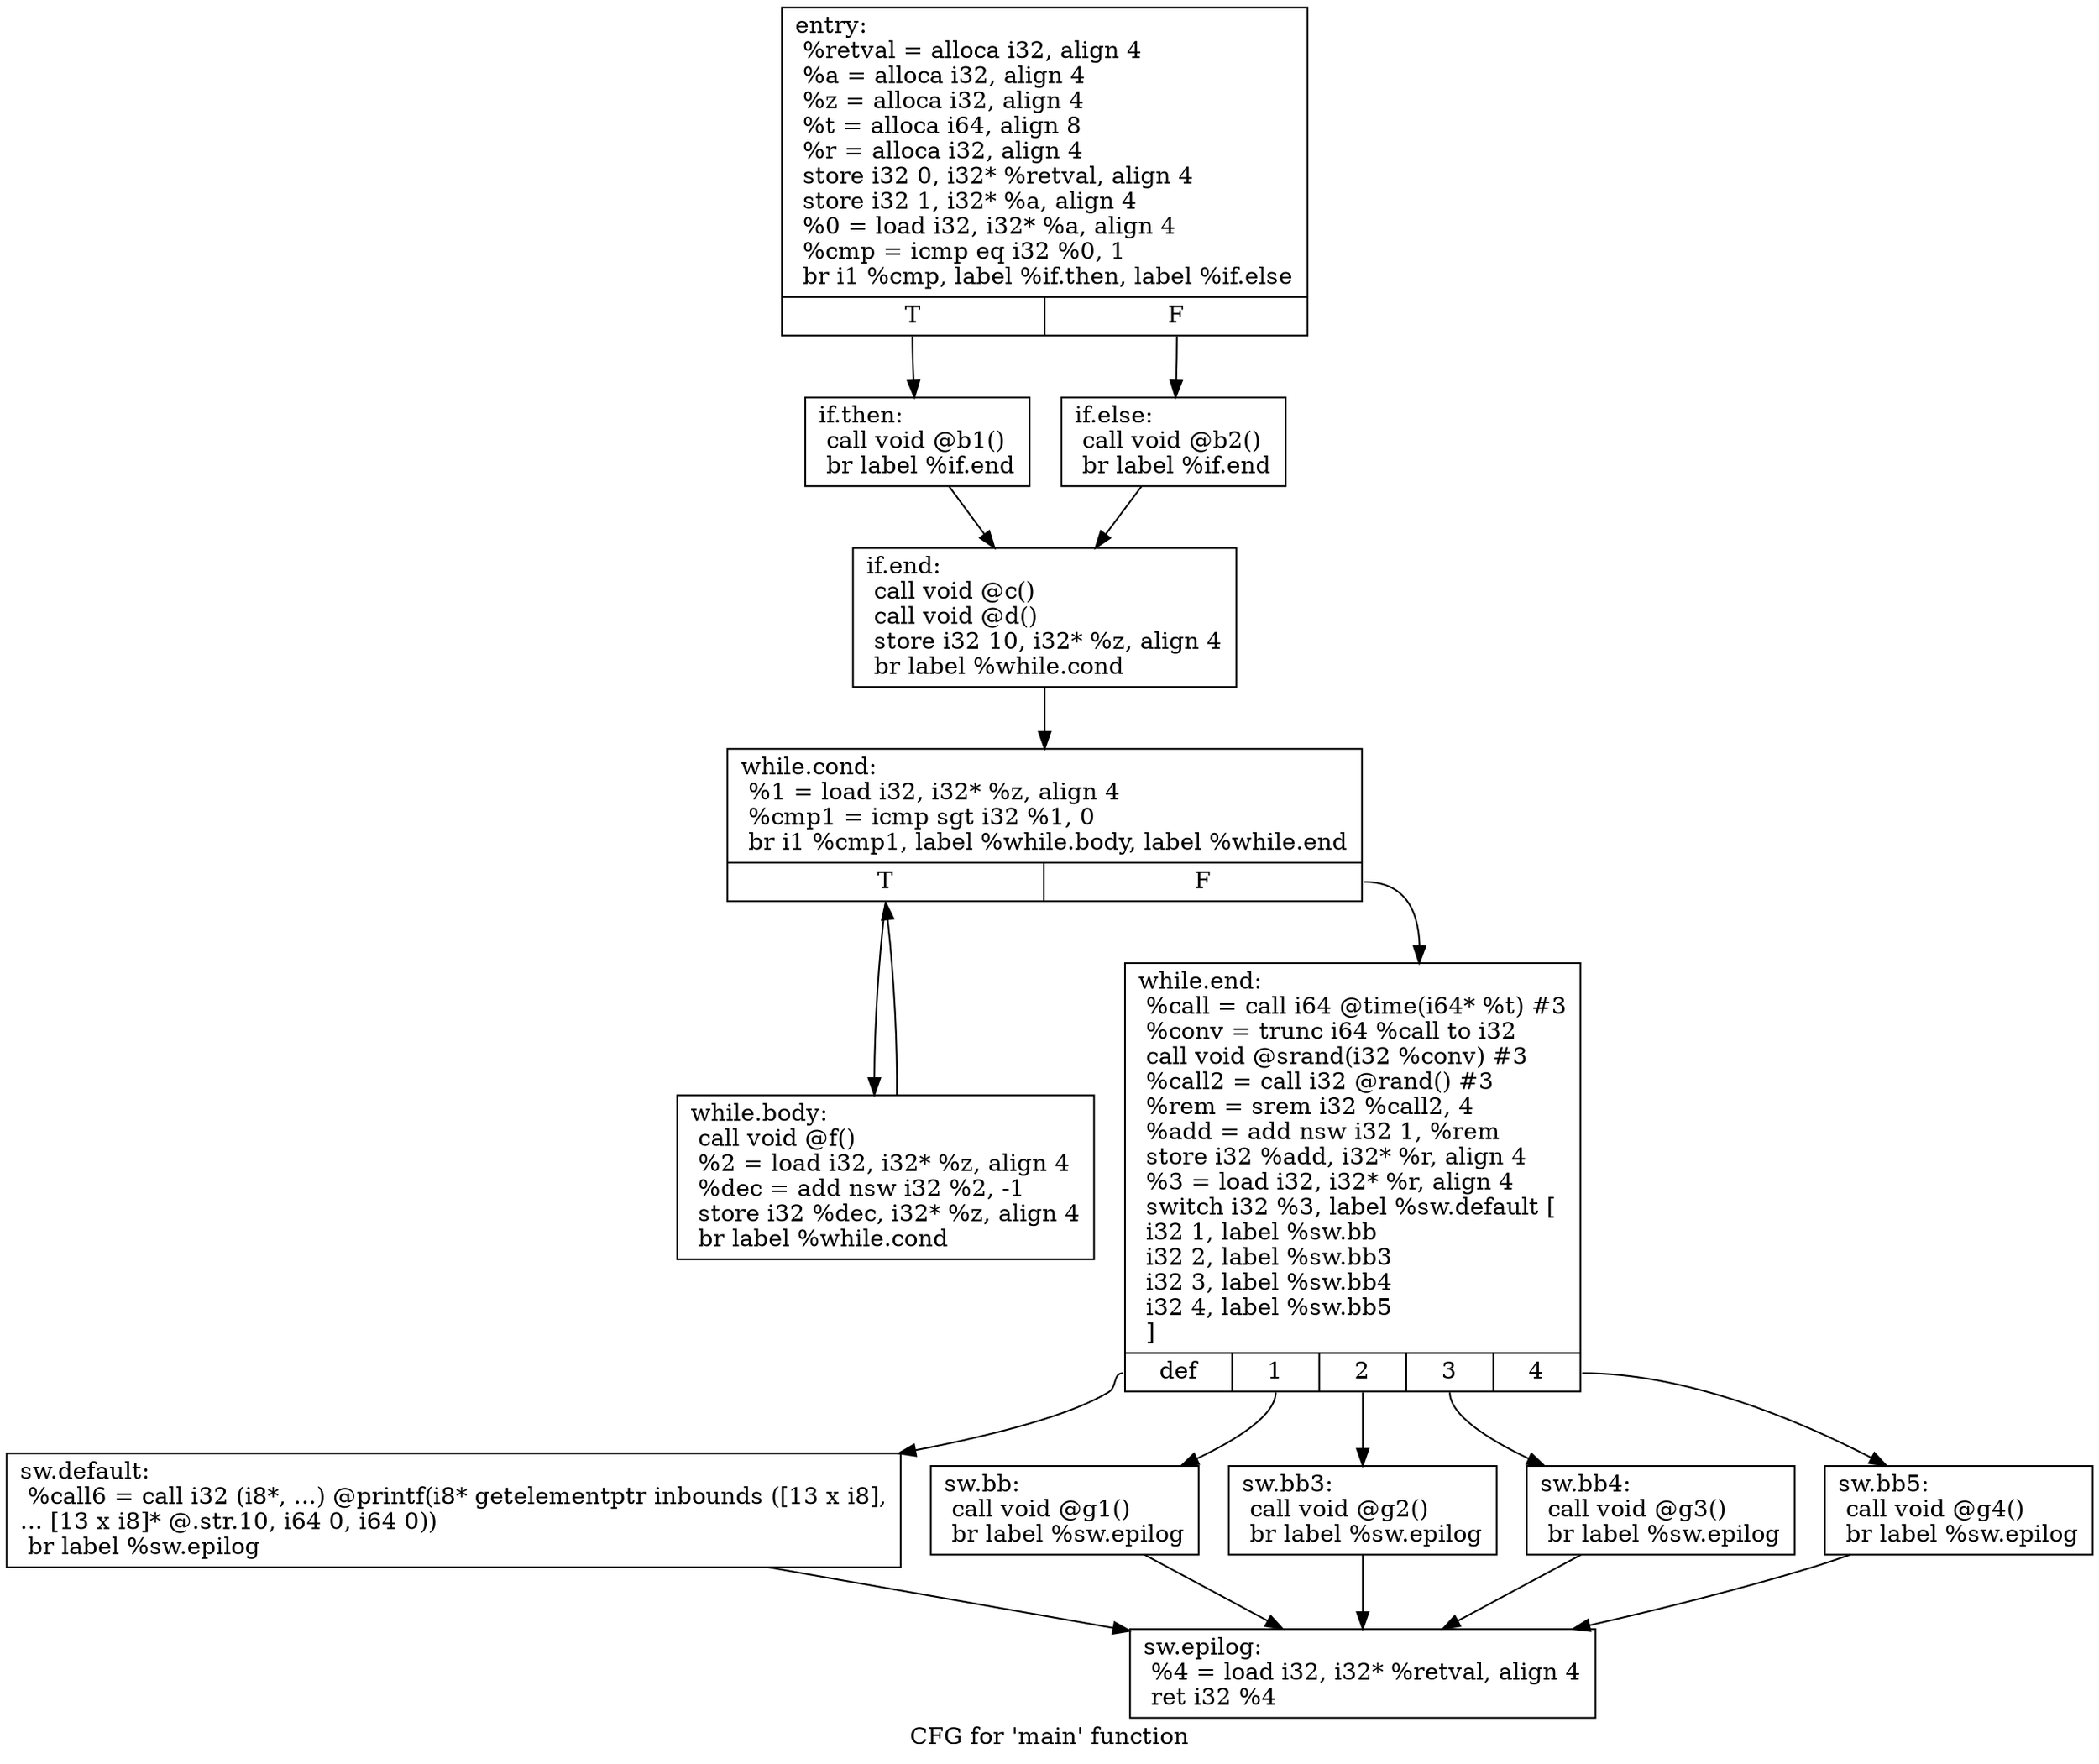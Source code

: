 digraph "CFG for 'main' function" {
	label="CFG for 'main' function";

	Node0x1117fe0 [shape=record,label="{entry:\l  %retval = alloca i32, align 4\l  %a = alloca i32, align 4\l  %z = alloca i32, align 4\l  %t = alloca i64, align 8\l  %r = alloca i32, align 4\l  store i32 0, i32* %retval, align 4\l  store i32 1, i32* %a, align 4\l  %0 = load i32, i32* %a, align 4\l  %cmp = icmp eq i32 %0, 1\l  br i1 %cmp, label %if.then, label %if.else\l|{<s0>T|<s1>F}}"];
	Node0x1117fe0:s0 -> Node0x1118db0;
	Node0x1117fe0:s1 -> Node0x1118e80;
	Node0x1118db0 [shape=record,label="{if.then:                                          \l  call void @b1()\l  br label %if.end\l}"];
	Node0x1118db0 -> Node0x11190a0;
	Node0x1118e80 [shape=record,label="{if.else:                                          \l  call void @b2()\l  br label %if.end\l}"];
	Node0x1118e80 -> Node0x11190a0;
	Node0x11190a0 [shape=record,label="{if.end:                                           \l  call void @c()\l  call void @d()\l  store i32 10, i32* %z, align 4\l  br label %while.cond\l}"];
	Node0x11190a0 -> Node0x1119460;
	Node0x1119460 [shape=record,label="{while.cond:                                       \l  %1 = load i32, i32* %z, align 4\l  %cmp1 = icmp sgt i32 %1, 0\l  br i1 %cmp1, label %while.body, label %while.end\l|{<s0>T|<s1>F}}"];
	Node0x1119460:s0 -> Node0x11195d0;
	Node0x1119460:s1 -> Node0x1119850;
	Node0x11195d0 [shape=record,label="{while.body:                                       \l  call void @f()\l  %2 = load i32, i32* %z, align 4\l  %dec = add nsw i32 %2, -1\l  store i32 %dec, i32* %z, align 4\l  br label %while.cond\l}"];
	Node0x11195d0 -> Node0x1119460;
	Node0x1119850 [shape=record,label="{while.end:                                        \l  %call = call i64 @time(i64* %t) #3\l  %conv = trunc i64 %call to i32\l  call void @srand(i32 %conv) #3\l  %call2 = call i32 @rand() #3\l  %rem = srem i32 %call2, 4\l  %add = add nsw i32 1, %rem\l  store i32 %add, i32* %r, align 4\l  %3 = load i32, i32* %r, align 4\l  switch i32 %3, label %sw.default [\l    i32 1, label %sw.bb\l    i32 2, label %sw.bb3\l    i32 3, label %sw.bb4\l    i32 4, label %sw.bb5\l  ]\l|{<s0>def|<s1>1|<s2>2|<s3>3|<s4>4}}"];
	Node0x1119850:s0 -> Node0x111a860;
	Node0x1119850:s1 -> Node0x111a940;
	Node0x1119850:s2 -> Node0x111aa40;
	Node0x1119850:s3 -> Node0x111ab40;
	Node0x1119850:s4 -> Node0x111ac10;
	Node0x111a940 [shape=record,label="{sw.bb:                                            \l  call void @g1()\l  br label %sw.epilog\l}"];
	Node0x111a940 -> Node0x111b210;
	Node0x111aa40 [shape=record,label="{sw.bb3:                                           \l  call void @g2()\l  br label %sw.epilog\l}"];
	Node0x111aa40 -> Node0x111b210;
	Node0x111ab40 [shape=record,label="{sw.bb4:                                           \l  call void @g3()\l  br label %sw.epilog\l}"];
	Node0x111ab40 -> Node0x111b210;
	Node0x111ac10 [shape=record,label="{sw.bb5:                                           \l  call void @g4()\l  br label %sw.epilog\l}"];
	Node0x111ac10 -> Node0x111b210;
	Node0x111a860 [shape=record,label="{sw.default:                                       \l  %call6 = call i32 (i8*, ...) @printf(i8* getelementptr inbounds ([13 x i8],\l... [13 x i8]* @.str.10, i64 0, i64 0))\l  br label %sw.epilog\l}"];
	Node0x111a860 -> Node0x111b210;
	Node0x111b210 [shape=record,label="{sw.epilog:                                        \l  %4 = load i32, i32* %retval, align 4\l  ret i32 %4\l}"];
}
